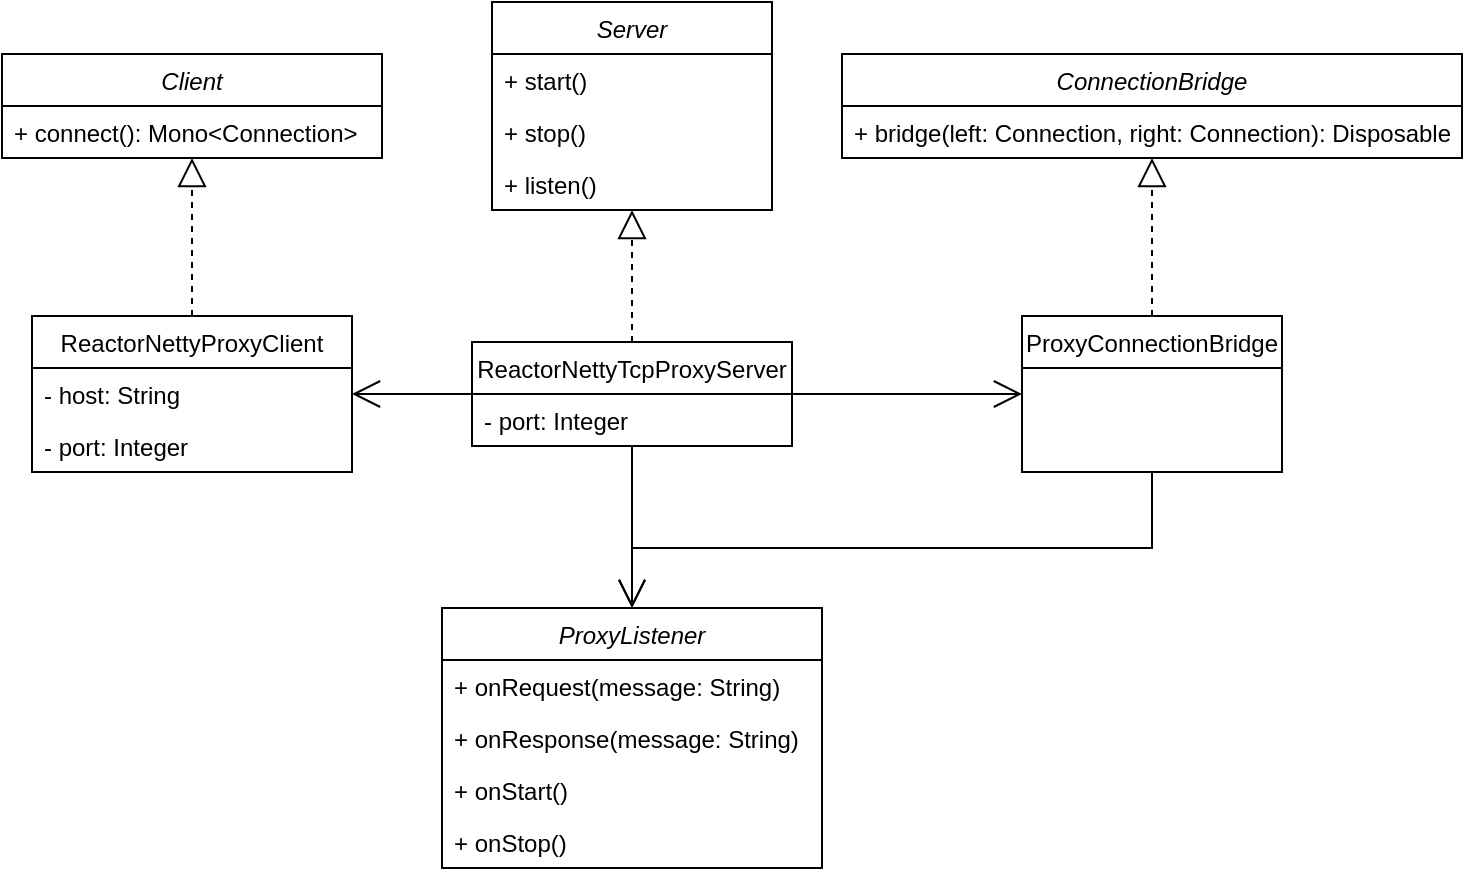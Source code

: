 <mxfile version="20.8.11" type="device"><diagram id="HoJDLB2j0OTBAac1xST1" name="Page-1"><mxGraphModel dx="2284" dy="739" grid="1" gridSize="10" guides="1" tooltips="1" connect="1" arrows="1" fold="1" page="1" pageScale="1" pageWidth="850" pageHeight="1100" math="0" shadow="0"><root><mxCell id="0"/><mxCell id="1" parent="0"/><mxCell id="egUQzVDGQwFARE-wN03t-1" value="Server" style="swimlane;fontStyle=2;childLayout=stackLayout;horizontal=1;startSize=26;fillColor=none;horizontalStack=0;resizeParent=1;resizeParentMax=0;resizeLast=0;collapsible=1;marginBottom=0;" parent="1" vertex="1"><mxGeometry x="225" y="200" width="140" height="104" as="geometry"/></mxCell><mxCell id="egUQzVDGQwFARE-wN03t-2" value="+ start()" style="text;strokeColor=none;fillColor=none;align=left;verticalAlign=top;spacingLeft=4;spacingRight=4;overflow=hidden;rotatable=0;points=[[0,0.5],[1,0.5]];portConstraint=eastwest;" parent="egUQzVDGQwFARE-wN03t-1" vertex="1"><mxGeometry y="26" width="140" height="26" as="geometry"/></mxCell><mxCell id="egUQzVDGQwFARE-wN03t-3" value="+ stop()" style="text;strokeColor=none;fillColor=none;align=left;verticalAlign=top;spacingLeft=4;spacingRight=4;overflow=hidden;rotatable=0;points=[[0,0.5],[1,0.5]];portConstraint=eastwest;" parent="egUQzVDGQwFARE-wN03t-1" vertex="1"><mxGeometry y="52" width="140" height="26" as="geometry"/></mxCell><mxCell id="egUQzVDGQwFARE-wN03t-41" value="+ listen()" style="text;strokeColor=none;fillColor=none;align=left;verticalAlign=top;spacingLeft=4;spacingRight=4;overflow=hidden;rotatable=0;points=[[0,0.5],[1,0.5]];portConstraint=eastwest;" parent="egUQzVDGQwFARE-wN03t-1" vertex="1"><mxGeometry y="78" width="140" height="26" as="geometry"/></mxCell><mxCell id="egUQzVDGQwFARE-wN03t-6" value="ReactorNettyTcpProxyServer" style="swimlane;fontStyle=0;childLayout=stackLayout;horizontal=1;startSize=26;fillColor=none;horizontalStack=0;resizeParent=1;resizeParentMax=0;resizeLast=0;collapsible=1;marginBottom=0;" parent="1" vertex="1"><mxGeometry x="215" y="370" width="160" height="52" as="geometry"/></mxCell><mxCell id="egUQzVDGQwFARE-wN03t-34" value="- port: Integer" style="text;strokeColor=none;fillColor=none;align=left;verticalAlign=top;spacingLeft=4;spacingRight=4;overflow=hidden;rotatable=0;points=[[0,0.5],[1,0.5]];portConstraint=eastwest;" parent="egUQzVDGQwFARE-wN03t-6" vertex="1"><mxGeometry y="26" width="160" height="26" as="geometry"/></mxCell><mxCell id="egUQzVDGQwFARE-wN03t-10" value="" style="endArrow=block;dashed=1;endFill=0;endSize=12;html=1;rounded=0;exitX=0.5;exitY=0;exitDx=0;exitDy=0;entryX=0.5;entryY=1;entryDx=0;entryDy=0;" parent="1" source="egUQzVDGQwFARE-wN03t-6" target="egUQzVDGQwFARE-wN03t-1" edge="1"><mxGeometry width="160" relative="1" as="geometry"><mxPoint x="475" y="263" as="sourcePoint"/><mxPoint x="295" y="303" as="targetPoint"/></mxGeometry></mxCell><mxCell id="egUQzVDGQwFARE-wN03t-11" value="ProxyConnectionBridge" style="swimlane;fontStyle=0;childLayout=stackLayout;horizontal=1;startSize=26;fillColor=none;horizontalStack=0;resizeParent=1;resizeParentMax=0;resizeLast=0;collapsible=1;marginBottom=0;" parent="1" vertex="1"><mxGeometry x="490" y="357" width="130" height="78" as="geometry"/></mxCell><mxCell id="egUQzVDGQwFARE-wN03t-12" value="" style="endArrow=open;endFill=1;endSize=12;html=1;rounded=0;exitX=1;exitY=0.5;exitDx=0;exitDy=0;entryX=0;entryY=0.5;entryDx=0;entryDy=0;" parent="1" source="egUQzVDGQwFARE-wN03t-6" target="egUQzVDGQwFARE-wN03t-11" edge="1"><mxGeometry width="160" relative="1" as="geometry"><mxPoint x="475" y="263" as="sourcePoint"/><mxPoint x="455" y="402" as="targetPoint"/></mxGeometry></mxCell><mxCell id="egUQzVDGQwFARE-wN03t-13" value="ConnectionBridge" style="swimlane;fontStyle=2;childLayout=stackLayout;horizontal=1;startSize=26;fillColor=none;horizontalStack=0;resizeParent=1;resizeParentMax=0;resizeLast=0;collapsible=1;marginBottom=0;" parent="1" vertex="1"><mxGeometry x="400" y="226" width="310" height="52" as="geometry"/></mxCell><mxCell id="egUQzVDGQwFARE-wN03t-14" value="+ bridge(left: Connection, right: Connection): Disposable" style="text;strokeColor=none;fillColor=none;align=left;verticalAlign=top;spacingLeft=4;spacingRight=4;overflow=hidden;rotatable=0;points=[[0,0.5],[1,0.5]];portConstraint=eastwest;" parent="egUQzVDGQwFARE-wN03t-13" vertex="1"><mxGeometry y="26" width="310" height="26" as="geometry"/></mxCell><mxCell id="egUQzVDGQwFARE-wN03t-28" value="ProxyListener" style="swimlane;fontStyle=2;childLayout=stackLayout;horizontal=1;startSize=26;fillColor=none;horizontalStack=0;resizeParent=1;resizeParentMax=0;resizeLast=0;collapsible=1;marginBottom=0;" parent="1" vertex="1"><mxGeometry x="200" y="503" width="190" height="130" as="geometry"/></mxCell><mxCell id="egUQzVDGQwFARE-wN03t-31" value="+ onRequest(message: String)" style="text;strokeColor=none;fillColor=none;align=left;verticalAlign=top;spacingLeft=4;spacingRight=4;overflow=hidden;rotatable=0;points=[[0,0.5],[1,0.5]];portConstraint=eastwest;" parent="egUQzVDGQwFARE-wN03t-28" vertex="1"><mxGeometry y="26" width="190" height="26" as="geometry"/></mxCell><mxCell id="egUQzVDGQwFARE-wN03t-32" value="+ onResponse(message: String)" style="text;strokeColor=none;fillColor=none;align=left;verticalAlign=top;spacingLeft=4;spacingRight=4;overflow=hidden;rotatable=0;points=[[0,0.5],[1,0.5]];portConstraint=eastwest;" parent="egUQzVDGQwFARE-wN03t-28" vertex="1"><mxGeometry y="52" width="190" height="26" as="geometry"/></mxCell><mxCell id="egUQzVDGQwFARE-wN03t-29" value="+ onStart()" style="text;strokeColor=none;fillColor=none;align=left;verticalAlign=top;spacingLeft=4;spacingRight=4;overflow=hidden;rotatable=0;points=[[0,0.5],[1,0.5]];portConstraint=eastwest;" parent="egUQzVDGQwFARE-wN03t-28" vertex="1"><mxGeometry y="78" width="190" height="26" as="geometry"/></mxCell><mxCell id="egUQzVDGQwFARE-wN03t-30" value="+ onStop()" style="text;strokeColor=none;fillColor=none;align=left;verticalAlign=top;spacingLeft=4;spacingRight=4;overflow=hidden;rotatable=0;points=[[0,0.5],[1,0.5]];portConstraint=eastwest;" parent="egUQzVDGQwFARE-wN03t-28" vertex="1"><mxGeometry y="104" width="190" height="26" as="geometry"/></mxCell><mxCell id="egUQzVDGQwFARE-wN03t-37" value="" style="endArrow=open;endFill=1;endSize=12;html=1;rounded=0;entryX=0.5;entryY=0;entryDx=0;entryDy=0;exitX=0.5;exitY=1;exitDx=0;exitDy=0;edgeStyle=orthogonalEdgeStyle;" parent="1" source="egUQzVDGQwFARE-wN03t-6" target="egUQzVDGQwFARE-wN03t-28" edge="1"><mxGeometry width="160" relative="1" as="geometry"><mxPoint x="205" y="463" as="sourcePoint"/><mxPoint x="305" y="643" as="targetPoint"/><Array as="points"><mxPoint x="295" y="483"/><mxPoint x="295" y="483"/></Array></mxGeometry></mxCell><mxCell id="egUQzVDGQwFARE-wN03t-44" value="" style="endArrow=open;endSize=12;html=1;rounded=0;entryX=0.5;entryY=0;entryDx=0;entryDy=0;edgeStyle=orthogonalEdgeStyle;exitX=0.5;exitY=1;exitDx=0;exitDy=0;" parent="1" source="egUQzVDGQwFARE-wN03t-11" target="egUQzVDGQwFARE-wN03t-28" edge="1"><mxGeometry width="160" relative="1" as="geometry"><mxPoint x="605" y="441" as="sourcePoint"/><mxPoint x="695" y="503" as="targetPoint"/><Array as="points"><mxPoint x="555" y="473"/><mxPoint x="295" y="473"/></Array></mxGeometry></mxCell><mxCell id="egUQzVDGQwFARE-wN03t-56" value="" style="endArrow=block;dashed=1;endFill=0;endSize=12;html=1;rounded=0;jumpStyle=arc;exitX=0.5;exitY=0;exitDx=0;exitDy=0;entryX=0.5;entryY=1;entryDx=0;entryDy=0;" parent="1" source="egUQzVDGQwFARE-wN03t-11" target="egUQzVDGQwFARE-wN03t-13" edge="1"><mxGeometry width="160" relative="1" as="geometry"><mxPoint x="435" y="373" as="sourcePoint"/><mxPoint x="610" y="293" as="targetPoint"/></mxGeometry></mxCell><mxCell id="q7mHhS3crgvO0fNsVQ8P-1" value="Client" style="swimlane;fontStyle=2;childLayout=stackLayout;horizontal=1;startSize=26;fillColor=none;horizontalStack=0;resizeParent=1;resizeParentMax=0;resizeLast=0;collapsible=1;marginBottom=0;" vertex="1" parent="1"><mxGeometry x="-20" y="226" width="190" height="52" as="geometry"/></mxCell><mxCell id="q7mHhS3crgvO0fNsVQ8P-2" value="+ connect(): Mono&lt;Connection&gt;" style="text;strokeColor=none;fillColor=none;align=left;verticalAlign=top;spacingLeft=4;spacingRight=4;overflow=hidden;rotatable=0;points=[[0,0.5],[1,0.5]];portConstraint=eastwest;" vertex="1" parent="q7mHhS3crgvO0fNsVQ8P-1"><mxGeometry y="26" width="190" height="26" as="geometry"/></mxCell><mxCell id="q7mHhS3crgvO0fNsVQ8P-5" value="ReactorNettyProxyClient" style="swimlane;fontStyle=0;childLayout=stackLayout;horizontal=1;startSize=26;fillColor=none;horizontalStack=0;resizeParent=1;resizeParentMax=0;resizeLast=0;collapsible=1;marginBottom=0;" vertex="1" parent="1"><mxGeometry x="-5" y="357" width="160" height="78" as="geometry"/></mxCell><mxCell id="q7mHhS3crgvO0fNsVQ8P-8" value="- host: String" style="text;strokeColor=none;fillColor=none;align=left;verticalAlign=top;spacingLeft=4;spacingRight=4;overflow=hidden;rotatable=0;points=[[0,0.5],[1,0.5]];portConstraint=eastwest;" vertex="1" parent="q7mHhS3crgvO0fNsVQ8P-5"><mxGeometry y="26" width="160" height="26" as="geometry"/></mxCell><mxCell id="q7mHhS3crgvO0fNsVQ8P-7" value="- port: Integer" style="text;strokeColor=none;fillColor=none;align=left;verticalAlign=top;spacingLeft=4;spacingRight=4;overflow=hidden;rotatable=0;points=[[0,0.5],[1,0.5]];portConstraint=eastwest;" vertex="1" parent="q7mHhS3crgvO0fNsVQ8P-5"><mxGeometry y="52" width="160" height="26" as="geometry"/></mxCell><mxCell id="q7mHhS3crgvO0fNsVQ8P-9" value="" style="endArrow=block;dashed=1;endFill=0;endSize=12;html=1;rounded=0;exitX=0.5;exitY=0;exitDx=0;exitDy=0;entryX=0.5;entryY=1;entryDx=0;entryDy=0;" edge="1" parent="1" source="q7mHhS3crgvO0fNsVQ8P-5" target="q7mHhS3crgvO0fNsVQ8P-1"><mxGeometry width="160" relative="1" as="geometry"><mxPoint x="305" y="360" as="sourcePoint"/><mxPoint x="305" y="314" as="targetPoint"/></mxGeometry></mxCell><mxCell id="q7mHhS3crgvO0fNsVQ8P-10" value="" style="endArrow=open;endFill=1;endSize=12;html=1;rounded=0;exitX=0;exitY=0.5;exitDx=0;exitDy=0;entryX=1;entryY=0.5;entryDx=0;entryDy=0;" edge="1" parent="1" source="egUQzVDGQwFARE-wN03t-6" target="q7mHhS3crgvO0fNsVQ8P-5"><mxGeometry width="160" relative="1" as="geometry"><mxPoint x="385" y="412" as="sourcePoint"/><mxPoint x="180" y="420" as="targetPoint"/></mxGeometry></mxCell></root></mxGraphModel></diagram></mxfile>